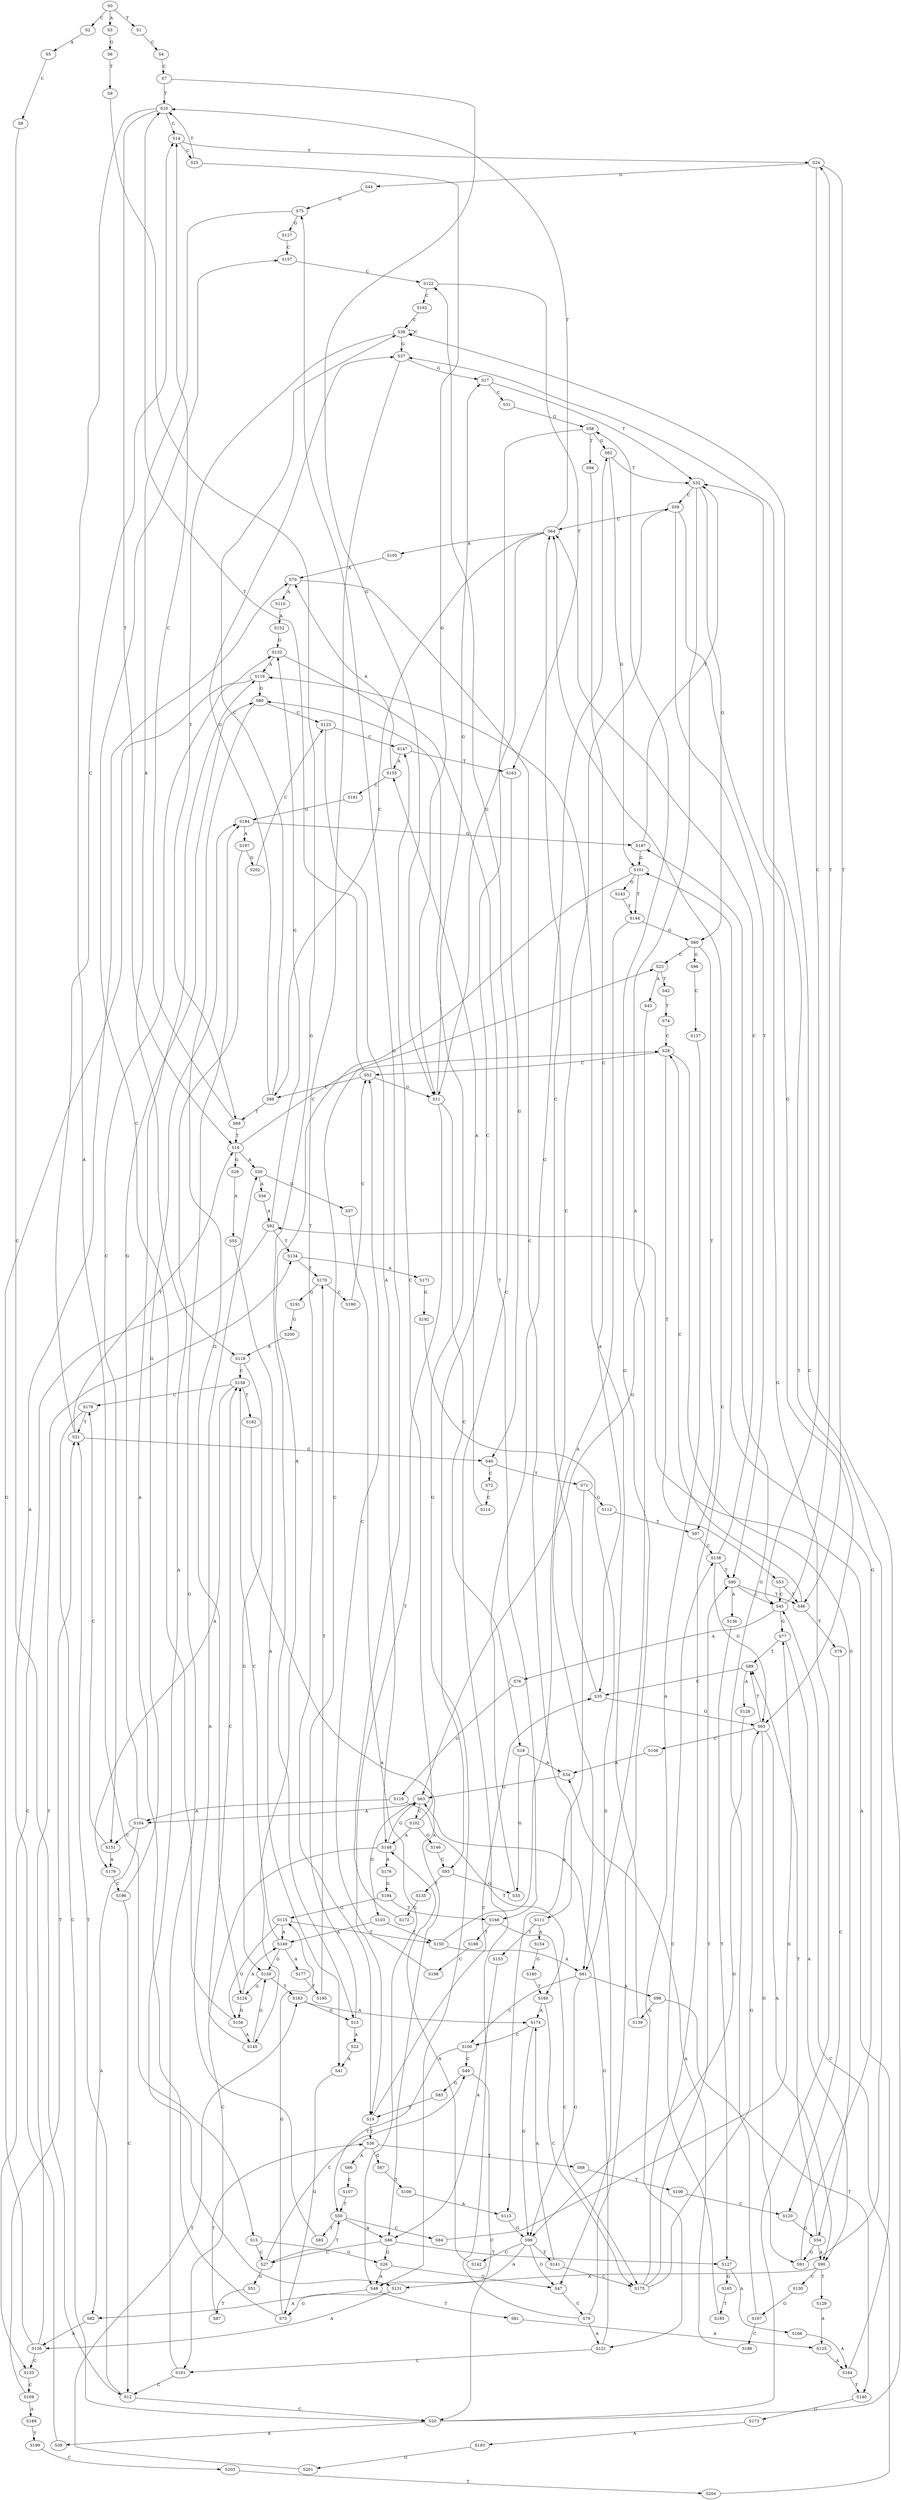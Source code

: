 strict digraph  {
	S0 -> S1 [ label = T ];
	S0 -> S2 [ label = C ];
	S0 -> S3 [ label = A ];
	S1 -> S4 [ label = C ];
	S2 -> S5 [ label = A ];
	S3 -> S6 [ label = G ];
	S4 -> S7 [ label = C ];
	S5 -> S8 [ label = C ];
	S6 -> S9 [ label = T ];
	S7 -> S10 [ label = T ];
	S7 -> S11 [ label = G ];
	S8 -> S12 [ label = C ];
	S9 -> S13 [ label = G ];
	S10 -> S14 [ label = C ];
	S10 -> S15 [ label = A ];
	S10 -> S16 [ label = T ];
	S11 -> S17 [ label = G ];
	S11 -> S18 [ label = C ];
	S11 -> S19 [ label = T ];
	S12 -> S20 [ label = C ];
	S12 -> S21 [ label = T ];
	S13 -> S22 [ label = A ];
	S13 -> S23 [ label = C ];
	S14 -> S24 [ label = T ];
	S14 -> S25 [ label = C ];
	S15 -> S26 [ label = G ];
	S15 -> S27 [ label = C ];
	S16 -> S28 [ label = C ];
	S16 -> S29 [ label = G ];
	S16 -> S30 [ label = A ];
	S17 -> S31 [ label = C ];
	S17 -> S32 [ label = T ];
	S18 -> S33 [ label = G ];
	S18 -> S34 [ label = A ];
	S19 -> S35 [ label = C ];
	S19 -> S36 [ label = T ];
	S20 -> S37 [ label = G ];
	S20 -> S38 [ label = C ];
	S20 -> S39 [ label = A ];
	S21 -> S16 [ label = T ];
	S21 -> S40 [ label = G ];
	S21 -> S14 [ label = C ];
	S22 -> S41 [ label = A ];
	S23 -> S42 [ label = T ];
	S23 -> S43 [ label = A ];
	S24 -> S44 [ label = G ];
	S24 -> S45 [ label = C ];
	S24 -> S46 [ label = T ];
	S25 -> S11 [ label = G ];
	S25 -> S10 [ label = T ];
	S26 -> S47 [ label = G ];
	S26 -> S48 [ label = A ];
	S27 -> S49 [ label = C ];
	S27 -> S50 [ label = T ];
	S27 -> S51 [ label = G ];
	S28 -> S52 [ label = C ];
	S28 -> S53 [ label = T ];
	S28 -> S54 [ label = G ];
	S29 -> S55 [ label = A ];
	S30 -> S56 [ label = A ];
	S30 -> S57 [ label = G ];
	S31 -> S58 [ label = G ];
	S32 -> S59 [ label = C ];
	S32 -> S60 [ label = G ];
	S32 -> S61 [ label = A ];
	S33 -> S62 [ label = G ];
	S34 -> S63 [ label = G ];
	S35 -> S64 [ label = C ];
	S35 -> S65 [ label = G ];
	S36 -> S66 [ label = A ];
	S36 -> S67 [ label = G ];
	S36 -> S68 [ label = T ];
	S37 -> S17 [ label = G ];
	S37 -> S19 [ label = T ];
	S38 -> S37 [ label = G ];
	S38 -> S38 [ label = C ];
	S38 -> S69 [ label = T ];
	S39 -> S70 [ label = A ];
	S40 -> S71 [ label = T ];
	S40 -> S72 [ label = C ];
	S41 -> S73 [ label = G ];
	S42 -> S74 [ label = T ];
	S43 -> S63 [ label = G ];
	S44 -> S75 [ label = G ];
	S45 -> S76 [ label = A ];
	S45 -> S77 [ label = G ];
	S45 -> S24 [ label = T ];
	S46 -> S28 [ label = C ];
	S46 -> S78 [ label = T ];
	S47 -> S79 [ label = C ];
	S48 -> S80 [ label = G ];
	S48 -> S81 [ label = T ];
	S48 -> S82 [ label = A ];
	S49 -> S20 [ label = C ];
	S49 -> S83 [ label = G ];
	S50 -> S84 [ label = C ];
	S50 -> S85 [ label = T ];
	S50 -> S86 [ label = A ];
	S51 -> S87 [ label = T ];
	S52 -> S88 [ label = C ];
	S52 -> S10 [ label = T ];
	S52 -> S11 [ label = G ];
	S53 -> S46 [ label = T ];
	S53 -> S45 [ label = C ];
	S54 -> S89 [ label = T ];
	S54 -> S90 [ label = A ];
	S54 -> S91 [ label = G ];
	S55 -> S41 [ label = A ];
	S56 -> S92 [ label = A ];
	S57 -> S48 [ label = A ];
	S58 -> S93 [ label = C ];
	S58 -> S62 [ label = G ];
	S58 -> S94 [ label = T ];
	S59 -> S64 [ label = C ];
	S59 -> S95 [ label = T ];
	S59 -> S65 [ label = G ];
	S60 -> S23 [ label = C ];
	S60 -> S96 [ label = G ];
	S60 -> S97 [ label = T ];
	S61 -> S98 [ label = A ];
	S61 -> S99 [ label = G ];
	S61 -> S100 [ label = C ];
	S62 -> S101 [ label = G ];
	S62 -> S32 [ label = T ];
	S63 -> S102 [ label = C ];
	S63 -> S103 [ label = G ];
	S63 -> S104 [ label = A ];
	S64 -> S10 [ label = T ];
	S64 -> S11 [ label = G ];
	S64 -> S88 [ label = C ];
	S64 -> S105 [ label = A ];
	S65 -> S90 [ label = A ];
	S65 -> S91 [ label = G ];
	S65 -> S89 [ label = T ];
	S65 -> S106 [ label = C ];
	S66 -> S107 [ label = C ];
	S67 -> S108 [ label = T ];
	S68 -> S109 [ label = T ];
	S69 -> S14 [ label = C ];
	S69 -> S16 [ label = T ];
	S70 -> S110 [ label = A ];
	S70 -> S111 [ label = C ];
	S71 -> S112 [ label = G ];
	S71 -> S113 [ label = A ];
	S72 -> S114 [ label = C ];
	S73 -> S115 [ label = G ];
	S73 -> S116 [ label = A ];
	S74 -> S28 [ label = C ];
	S75 -> S117 [ label = G ];
	S75 -> S118 [ label = A ];
	S76 -> S119 [ label = G ];
	S77 -> S89 [ label = T ];
	S77 -> S90 [ label = A ];
	S78 -> S120 [ label = C ];
	S79 -> S121 [ label = A ];
	S79 -> S58 [ label = G ];
	S79 -> S122 [ label = C ];
	S80 -> S123 [ label = C ];
	S80 -> S124 [ label = G ];
	S81 -> S125 [ label = A ];
	S82 -> S126 [ label = A ];
	S83 -> S19 [ label = T ];
	S84 -> S77 [ label = G ];
	S85 -> S30 [ label = A ];
	S86 -> S27 [ label = C ];
	S86 -> S26 [ label = G ];
	S86 -> S127 [ label = T ];
	S87 -> S36 [ label = T ];
	S88 -> S38 [ label = C ];
	S88 -> S37 [ label = G ];
	S88 -> S69 [ label = T ];
	S89 -> S35 [ label = C ];
	S89 -> S128 [ label = A ];
	S90 -> S129 [ label = T ];
	S90 -> S130 [ label = C ];
	S90 -> S131 [ label = A ];
	S91 -> S32 [ label = T ];
	S91 -> S101 [ label = G ];
	S92 -> S132 [ label = G ];
	S92 -> S133 [ label = C ];
	S92 -> S134 [ label = T ];
	S93 -> S135 [ label = T ];
	S93 -> S33 [ label = G ];
	S94 -> S35 [ label = C ];
	S95 -> S46 [ label = T ];
	S95 -> S45 [ label = C ];
	S95 -> S136 [ label = A ];
	S96 -> S137 [ label = C ];
	S97 -> S138 [ label = C ];
	S98 -> S139 [ label = G ];
	S98 -> S140 [ label = T ];
	S99 -> S141 [ label = T ];
	S99 -> S142 [ label = C ];
	S99 -> S47 [ label = G ];
	S99 -> S48 [ label = A ];
	S100 -> S49 [ label = C ];
	S100 -> S50 [ label = T ];
	S101 -> S143 [ label = G ];
	S101 -> S144 [ label = T ];
	S101 -> S145 [ label = A ];
	S102 -> S146 [ label = G ];
	S102 -> S147 [ label = C ];
	S102 -> S148 [ label = A ];
	S103 -> S149 [ label = A ];
	S103 -> S150 [ label = T ];
	S104 -> S151 [ label = C ];
	S104 -> S82 [ label = A ];
	S104 -> S80 [ label = G ];
	S105 -> S70 [ label = A ];
	S106 -> S34 [ label = A ];
	S107 -> S50 [ label = T ];
	S108 -> S113 [ label = A ];
	S109 -> S120 [ label = C ];
	S110 -> S152 [ label = A ];
	S111 -> S153 [ label = T ];
	S111 -> S154 [ label = A ];
	S112 -> S97 [ label = T ];
	S113 -> S99 [ label = G ];
	S114 -> S155 [ label = A ];
	S115 -> S150 [ label = T ];
	S115 -> S149 [ label = A ];
	S115 -> S156 [ label = G ];
	S116 -> S151 [ label = C ];
	S116 -> S80 [ label = G ];
	S117 -> S157 [ label = C ];
	S118 -> S158 [ label = C ];
	S118 -> S159 [ label = G ];
	S119 -> S160 [ label = T ];
	S119 -> S104 [ label = A ];
	S120 -> S54 [ label = G ];
	S121 -> S63 [ label = G ];
	S121 -> S161 [ label = C ];
	S122 -> S162 [ label = C ];
	S122 -> S163 [ label = T ];
	S123 -> S147 [ label = C ];
	S123 -> S148 [ label = A ];
	S124 -> S156 [ label = G ];
	S124 -> S149 [ label = A ];
	S125 -> S164 [ label = A ];
	S126 -> S133 [ label = C ];
	S126 -> S134 [ label = T ];
	S126 -> S132 [ label = G ];
	S127 -> S165 [ label = G ];
	S127 -> S166 [ label = A ];
	S128 -> S99 [ label = G ];
	S129 -> S125 [ label = A ];
	S130 -> S167 [ label = G ];
	S131 -> S126 [ label = A ];
	S131 -> S73 [ label = G ];
	S132 -> S116 [ label = A ];
	S132 -> S168 [ label = T ];
	S133 -> S169 [ label = C ];
	S134 -> S170 [ label = T ];
	S134 -> S171 [ label = A ];
	S135 -> S172 [ label = G ];
	S136 -> S127 [ label = T ];
	S137 -> S121 [ label = A ];
	S138 -> S64 [ label = C ];
	S138 -> S65 [ label = G ];
	S138 -> S95 [ label = T ];
	S139 -> S116 [ label = A ];
	S140 -> S173 [ label = G ];
	S141 -> S174 [ label = A ];
	S141 -> S175 [ label = C ];
	S142 -> S148 [ label = A ];
	S143 -> S144 [ label = T ];
	S144 -> S60 [ label = G ];
	S144 -> S61 [ label = A ];
	S145 -> S158 [ label = C ];
	S145 -> S159 [ label = G ];
	S146 -> S93 [ label = C ];
	S147 -> S163 [ label = T ];
	S147 -> S155 [ label = A ];
	S148 -> S161 [ label = C ];
	S148 -> S176 [ label = A ];
	S148 -> S63 [ label = G ];
	S149 -> S158 [ label = C ];
	S149 -> S177 [ label = A ];
	S149 -> S159 [ label = G ];
	S150 -> S61 [ label = A ];
	S150 -> S59 [ label = C ];
	S151 -> S178 [ label = C ];
	S151 -> S179 [ label = A ];
	S152 -> S132 [ label = G ];
	S153 -> S86 [ label = A ];
	S154 -> S180 [ label = G ];
	S155 -> S70 [ label = A ];
	S155 -> S181 [ label = C ];
	S156 -> S157 [ label = C ];
	S156 -> S145 [ label = A ];
	S157 -> S122 [ label = C ];
	S158 -> S178 [ label = C ];
	S158 -> S179 [ label = A ];
	S158 -> S182 [ label = T ];
	S159 -> S183 [ label = T ];
	S159 -> S124 [ label = G ];
	S160 -> S174 [ label = A ];
	S160 -> S175 [ label = C ];
	S161 -> S184 [ label = G ];
	S161 -> S12 [ label = C ];
	S162 -> S38 [ label = C ];
	S163 -> S40 [ label = G ];
	S164 -> S140 [ label = T ];
	S164 -> S92 [ label = A ];
	S165 -> S185 [ label = T ];
	S166 -> S164 [ label = A ];
	S167 -> S186 [ label = C ];
	S167 -> S187 [ label = G ];
	S168 -> S175 [ label = C ];
	S168 -> S188 [ label = T ];
	S169 -> S189 [ label = A ];
	S169 -> S21 [ label = T ];
	S170 -> S190 [ label = C ];
	S170 -> S191 [ label = G ];
	S171 -> S192 [ label = G ];
	S172 -> S75 [ label = G ];
	S173 -> S193 [ label = A ];
	S174 -> S100 [ label = C ];
	S174 -> S99 [ label = G ];
	S175 -> S95 [ label = T ];
	S175 -> S65 [ label = G ];
	S175 -> S64 [ label = C ];
	S176 -> S194 [ label = G ];
	S177 -> S195 [ label = T ];
	S178 -> S20 [ label = C ];
	S178 -> S21 [ label = T ];
	S179 -> S196 [ label = C ];
	S180 -> S160 [ label = T ];
	S181 -> S184 [ label = G ];
	S182 -> S86 [ label = A ];
	S183 -> S174 [ label = A ];
	S183 -> S13 [ label = G ];
	S184 -> S197 [ label = A ];
	S184 -> S187 [ label = G ];
	S185 -> S138 [ label = C ];
	S186 -> S34 [ label = A ];
	S187 -> S32 [ label = T ];
	S187 -> S101 [ label = G ];
	S188 -> S198 [ label = C ];
	S189 -> S199 [ label = T ];
	S190 -> S52 [ label = C ];
	S191 -> S200 [ label = G ];
	S192 -> S47 [ label = G ];
	S193 -> S201 [ label = G ];
	S194 -> S168 [ label = T ];
	S194 -> S115 [ label = G ];
	S195 -> S170 [ label = T ];
	S196 -> S12 [ label = C ];
	S196 -> S184 [ label = G ];
	S197 -> S202 [ label = G ];
	S197 -> S131 [ label = A ];
	S198 -> S52 [ label = C ];
	S199 -> S203 [ label = C ];
	S200 -> S118 [ label = A ];
	S201 -> S183 [ label = T ];
	S202 -> S123 [ label = C ];
	S203 -> S204 [ label = T ];
	S204 -> S45 [ label = C ];
}
